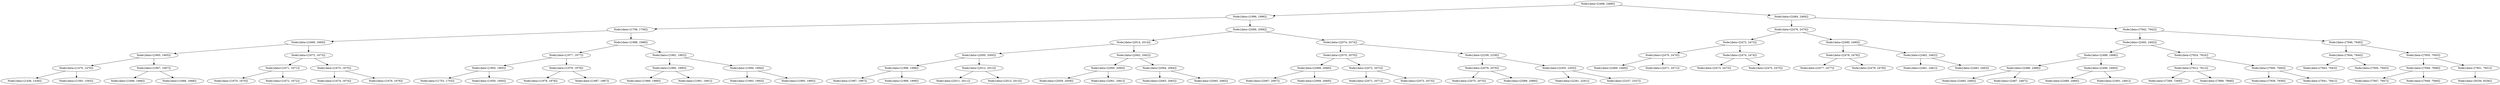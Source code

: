 digraph G{
1873808421 [label="Node{data=[2468, 2468]}"]
1873808421 -> 1248213650
1248213650 [label="Node{data=[1996, 1996]}"]
1248213650 -> 212038771
212038771 [label="Node{data=[1706, 1706]}"]
212038771 -> 585310427
585310427 [label="Node{data=[1669, 1669]}"]
585310427 -> 1306378630
1306378630 [label="Node{data=[1665, 1665]}"]
1306378630 -> 915722245
915722245 [label="Node{data=[1470, 1470]}"]
915722245 -> 562244168
562244168 [label="Node{data=[1436, 1436]}"]
915722245 -> 450700123
450700123 [label="Node{data=[1593, 1593]}"]
1306378630 -> 967770231
967770231 [label="Node{data=[1667, 1667]}"]
967770231 -> 699136959
699136959 [label="Node{data=[1666, 1666]}"]
967770231 -> 297948584
297948584 [label="Node{data=[1668, 1668]}"]
585310427 -> 1660316464
1660316464 [label="Node{data=[1673, 1673]}"]
1660316464 -> 597386145
597386145 [label="Node{data=[1671, 1671]}"]
597386145 -> 1427837550
1427837550 [label="Node{data=[1670, 1670]}"]
597386145 -> 1450668656
1450668656 [label="Node{data=[1672, 1672]}"]
1660316464 -> 126430309
126430309 [label="Node{data=[1675, 1675]}"]
126430309 -> 2146947422
2146947422 [label="Node{data=[1674, 1674]}"]
126430309 -> 1920087212
1920087212 [label="Node{data=[1676, 1676]}"]
212038771 -> 536554592
536554592 [label="Node{data=[1988, 1988]}"]
536554592 -> 1373618686
1373618686 [label="Node{data=[1977, 1977]}"]
1373618686 -> 274958266
274958266 [label="Node{data=[1905, 1905]}"]
274958266 -> 1935083086
1935083086 [label="Node{data=[1753, 1753]}"]
274958266 -> 889826408
889826408 [label="Node{data=[1950, 1950]}"]
1373618686 -> 452348678
452348678 [label="Node{data=[1979, 1979]}"]
452348678 -> 379863477
379863477 [label="Node{data=[1978, 1978]}"]
452348678 -> 1569345625
1569345625 [label="Node{data=[1987, 1987]}"]
536554592 -> 630775148
630775148 [label="Node{data=[1992, 1992]}"]
630775148 -> 228461730
228461730 [label="Node{data=[1990, 1990]}"]
228461730 -> 956521805
956521805 [label="Node{data=[1989, 1989]}"]
228461730 -> 906287788
906287788 [label="Node{data=[1991, 1991]}"]
630775148 -> 1435763389
1435763389 [label="Node{data=[1994, 1994]}"]
1435763389 -> 672329649
672329649 [label="Node{data=[1993, 1993]}"]
1435763389 -> 190330571
190330571 [label="Node{data=[1995, 1995]}"]
1248213650 -> 454642870
454642870 [label="Node{data=[2066, 2066]}"]
454642870 -> 1852646530
1852646530 [label="Node{data=[2014, 2014]}"]
1852646530 -> 1371353497
1371353497 [label="Node{data=[2000, 2000]}"]
1371353497 -> 454671115
454671115 [label="Node{data=[1998, 1998]}"]
454671115 -> 1253324834
1253324834 [label="Node{data=[1997, 1997]}"]
454671115 -> 1299864770
1299864770 [label="Node{data=[1999, 1999]}"]
1371353497 -> 1978899725
1978899725 [label="Node{data=[2012, 2012]}"]
1978899725 -> 602186075
602186075 [label="Node{data=[2011, 2011]}"]
1978899725 -> 1224407085
1224407085 [label="Node{data=[2013, 2013]}"]
1852646530 -> 1475944892
1475944892 [label="Node{data=[2062, 2062]}"]
1475944892 -> 1049351611
1049351611 [label="Node{data=[2060, 2060]}"]
1049351611 -> 946033992
946033992 [label="Node{data=[2059, 2059]}"]
1049351611 -> 667412985
667412985 [label="Node{data=[2061, 2061]}"]
1475944892 -> 959305852
959305852 [label="Node{data=[2064, 2064]}"]
959305852 -> 1508635887
1508635887 [label="Node{data=[2063, 2063]}"]
959305852 -> 2071999375
2071999375 [label="Node{data=[2065, 2065]}"]
454642870 -> 1662031143
1662031143 [label="Node{data=[2074, 2074]}"]
1662031143 -> 883511041
883511041 [label="Node{data=[2070, 2070]}"]
883511041 -> 845384183
845384183 [label="Node{data=[2068, 2068]}"]
845384183 -> 1208338559
1208338559 [label="Node{data=[2067, 2067]}"]
845384183 -> 794543605
794543605 [label="Node{data=[2069, 2069]}"]
883511041 -> 1374967384
1374967384 [label="Node{data=[2072, 2072]}"]
1374967384 -> 2138456480
2138456480 [label="Node{data=[2071, 2071]}"]
1374967384 -> 433465345
433465345 [label="Node{data=[2073, 2073]}"]
1662031143 -> 1750282915
1750282915 [label="Node{data=[2258, 2258]}"]
1750282915 -> 468123495
468123495 [label="Node{data=[2076, 2076]}"]
468123495 -> 1456523002
1456523002 [label="Node{data=[2075, 2075]}"]
468123495 -> 2129558017
2129558017 [label="Node{data=[2089, 2089]}"]
1750282915 -> 257526101
257526101 [label="Node{data=[2305, 2305]}"]
257526101 -> 594035230
594035230 [label="Node{data=[2291, 2291]}"]
257526101 -> 1935648671
1935648671 [label="Node{data=[2337, 2337]}"]
1873808421 -> 2129454471
2129454471 [label="Node{data=[2484, 2484]}"]
2129454471 -> 1035782190
1035782190 [label="Node{data=[2476, 2476]}"]
1035782190 -> 1545934133
1545934133 [label="Node{data=[2472, 2472]}"]
1545934133 -> 1388847729
1388847729 [label="Node{data=[2470, 2470]}"]
1388847729 -> 1267803506
1267803506 [label="Node{data=[2469, 2469]}"]
1388847729 -> 272066966
272066966 [label="Node{data=[2471, 2471]}"]
1545934133 -> 1691310616
1691310616 [label="Node{data=[2474, 2474]}"]
1691310616 -> 2005346138
2005346138 [label="Node{data=[2473, 2473]}"]
1691310616 -> 905918061
905918061 [label="Node{data=[2475, 2475]}"]
1035782190 -> 506434205
506434205 [label="Node{data=[2480, 2480]}"]
506434205 -> 3015898
3015898 [label="Node{data=[2478, 2478]}"]
3015898 -> 1314741874
1314741874 [label="Node{data=[2477, 2477]}"]
3015898 -> 48055690
48055690 [label="Node{data=[2479, 2479]}"]
506434205 -> 1619301430
1619301430 [label="Node{data=[2482, 2482]}"]
1619301430 -> 276579368
276579368 [label="Node{data=[2481, 2481]}"]
1619301430 -> 880162459
880162459 [label="Node{data=[2483, 2483]}"]
2129454471 -> 1559221386
1559221386 [label="Node{data=[7942, 7942]}"]
1559221386 -> 412016133
412016133 [label="Node{data=[2492, 2492]}"]
412016133 -> 1788970040
1788970040 [label="Node{data=[2488, 2488]}"]
1788970040 -> 1877386521
1877386521 [label="Node{data=[2486, 2486]}"]
1877386521 -> 1301247979
1301247979 [label="Node{data=[2485, 2485]}"]
1877386521 -> 597681833
597681833 [label="Node{data=[2487, 2487]}"]
1788970040 -> 1165571750
1165571750 [label="Node{data=[2490, 2490]}"]
1165571750 -> 527273341
527273341 [label="Node{data=[2489, 2489]}"]
1165571750 -> 703304020
703304020 [label="Node{data=[2491, 2491]}"]
412016133 -> 1964867694
1964867694 [label="Node{data=[7924, 7924]}"]
1964867694 -> 2044548205
2044548205 [label="Node{data=[7812, 7812]}"]
2044548205 -> 178792526
178792526 [label="Node{data=[7269, 7269]}"]
2044548205 -> 2134665598
2134665598 [label="Node{data=[7868, 7868]}"]
1964867694 -> 1715177479
1715177479 [label="Node{data=[7940, 7940]}"]
1715177479 -> 1968621201
1968621201 [label="Node{data=[7939, 7939]}"]
1715177479 -> 1048017453
1048017453 [label="Node{data=[7941, 7941]}"]
1559221386 -> 580682500
580682500 [label="Node{data=[7946, 7946]}"]
580682500 -> 408767712
408767712 [label="Node{data=[7944, 7944]}"]
408767712 -> 1543271220
1543271220 [label="Node{data=[7943, 7943]}"]
408767712 -> 1583336564
1583336564 [label="Node{data=[7945, 7945]}"]
580682500 -> 404611096
404611096 [label="Node{data=[7950, 7950]}"]
404611096 -> 1783989687
1783989687 [label="Node{data=[7948, 7948]}"]
1783989687 -> 1384656410
1384656410 [label="Node{data=[7947, 7947]}"]
1783989687 -> 1913943123
1913943123 [label="Node{data=[7949, 7949]}"]
404611096 -> 92165929
92165929 [label="Node{data=[7951, 7951]}"]
92165929 -> 1128268300
1128268300 [label="Node{data=[9256, 9256]}"]
}
